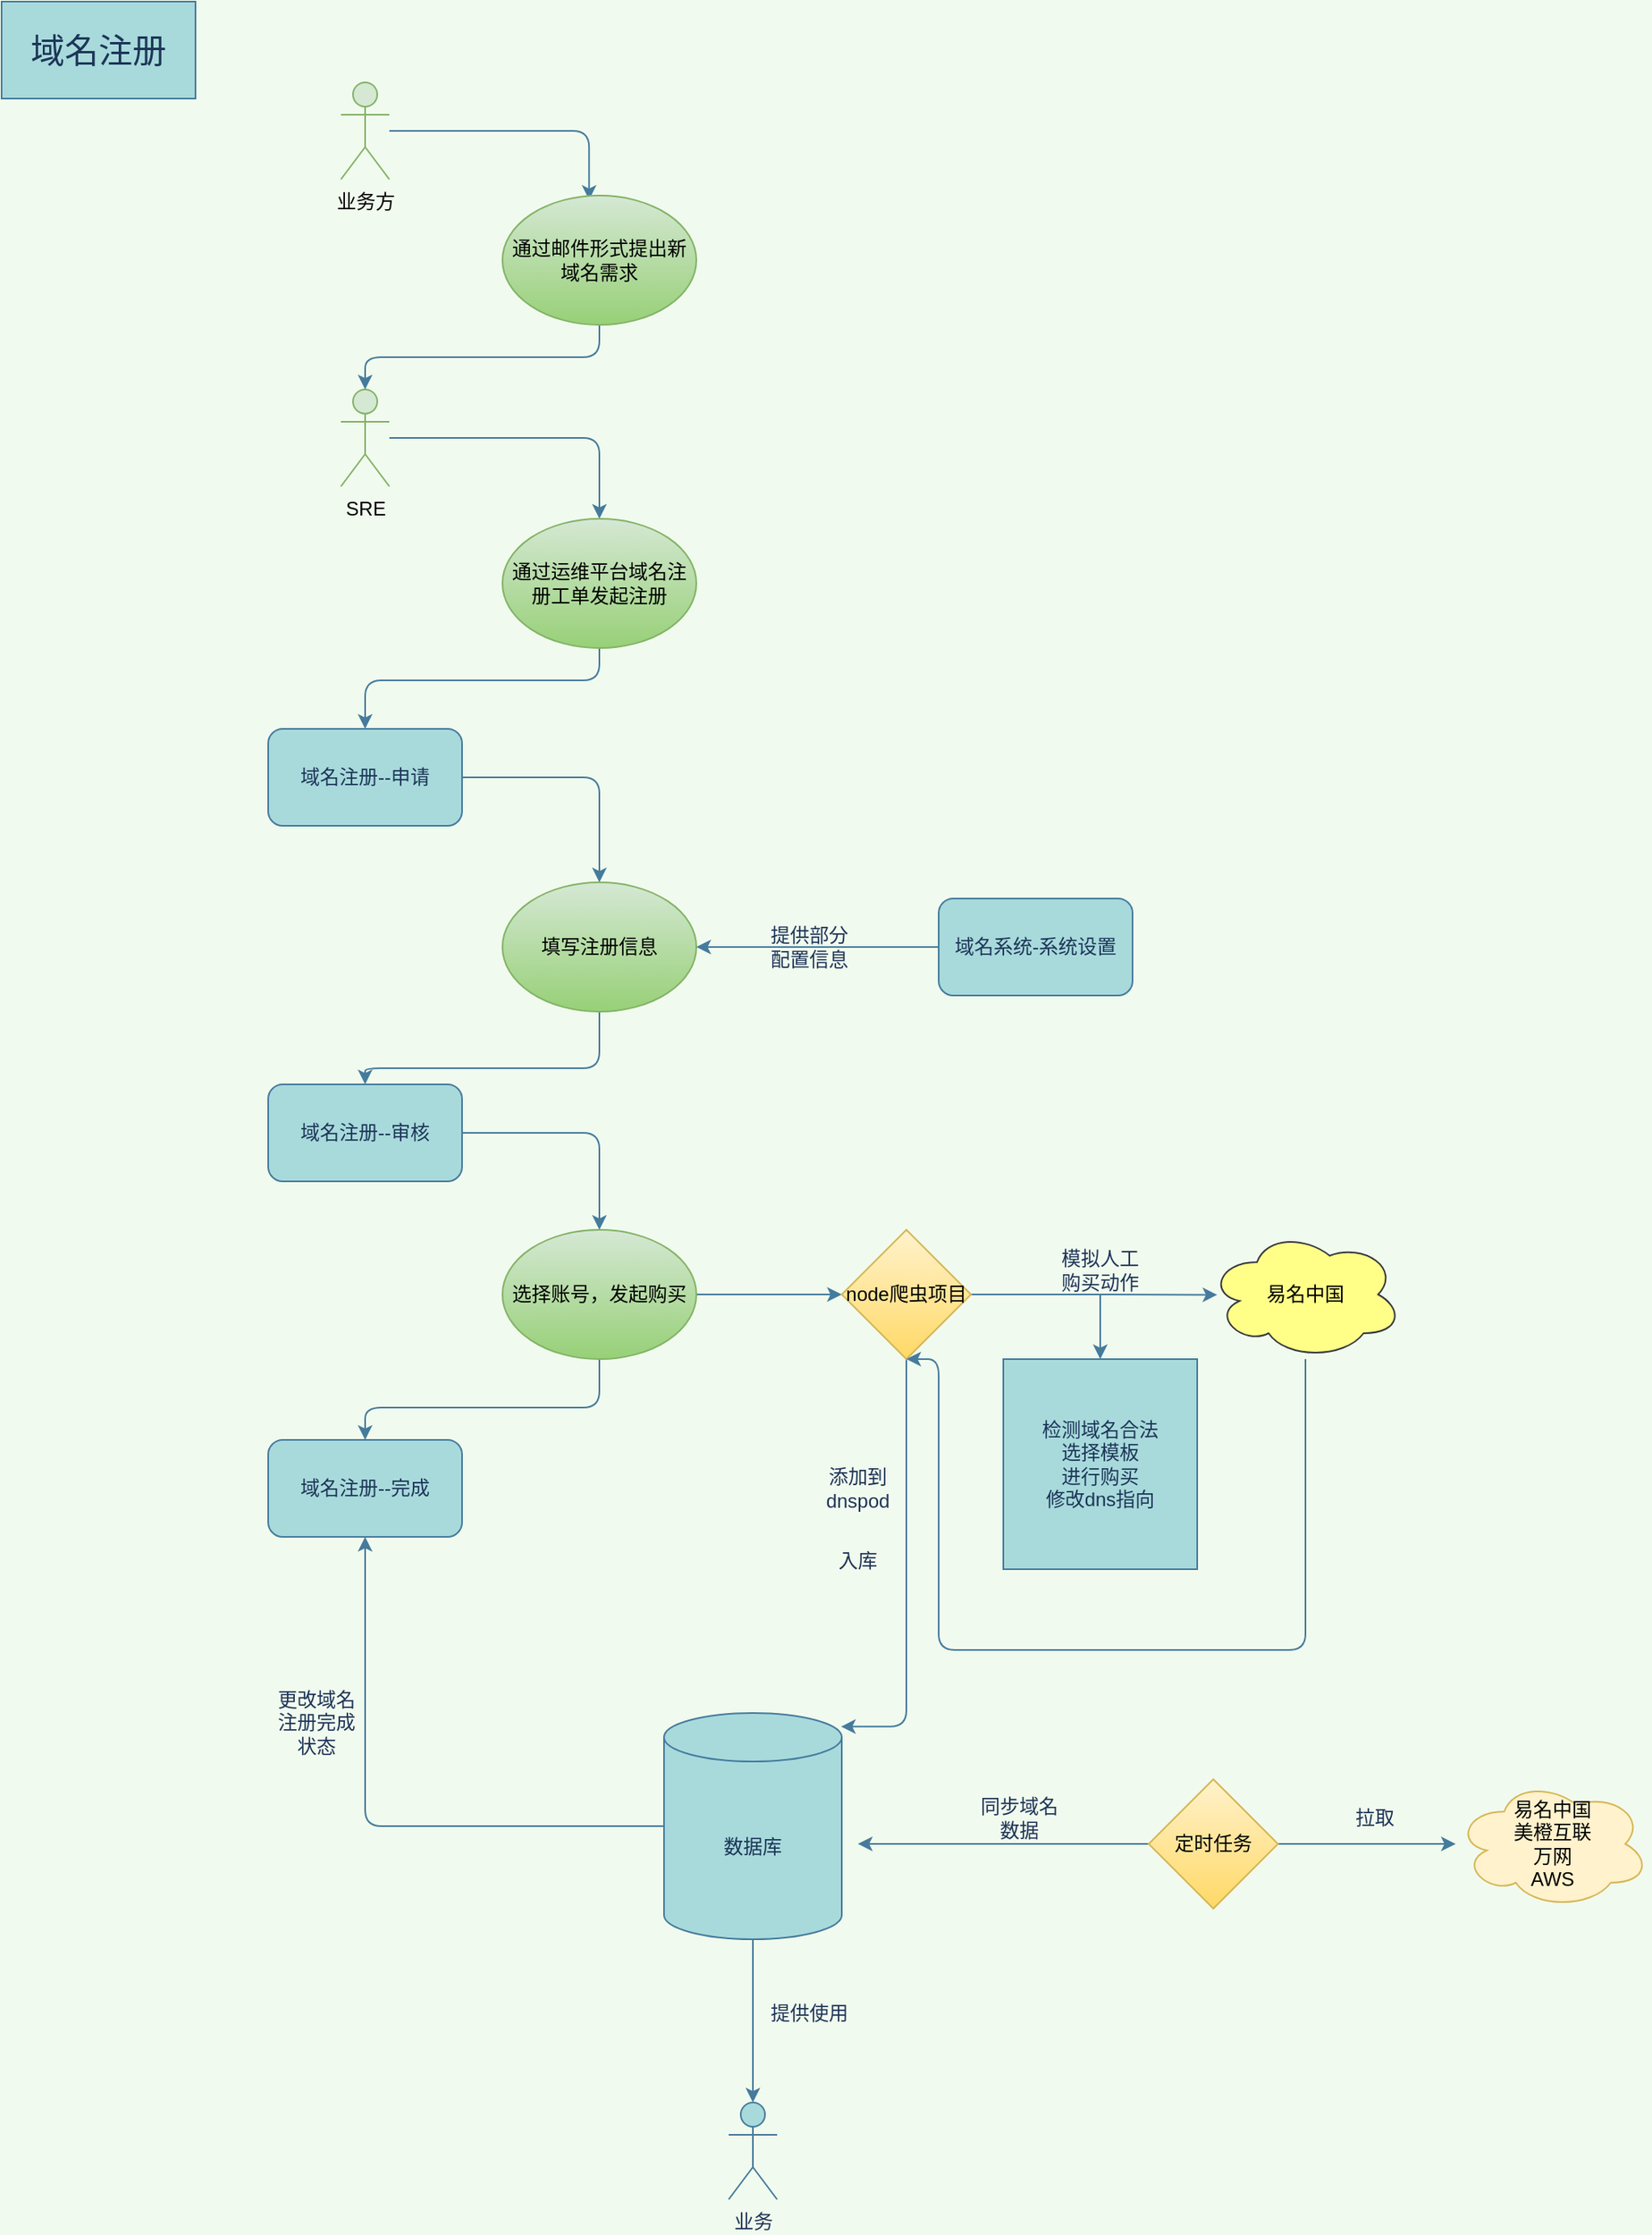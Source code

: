 <mxfile version="15.8.2" type="github">
  <diagram id="C5RBs43oDa-KdzZeNtuy" name="Page-1">
    <mxGraphModel dx="2076" dy="1158" grid="1" gridSize="10" guides="1" tooltips="1" connect="1" arrows="1" fold="1" page="1" pageScale="1" pageWidth="827" pageHeight="1169" background="#F1FAEE" math="0" shadow="0">
      <root>
        <mxCell id="WIyWlLk6GJQsqaUBKTNV-0" />
        <mxCell id="WIyWlLk6GJQsqaUBKTNV-1" parent="WIyWlLk6GJQsqaUBKTNV-0" />
        <mxCell id="JDIJm_OMKIt9SrlVdLeH-0" value="域名注册" style="rounded=0;whiteSpace=wrap;html=1;fillColor=#A8DADC;strokeColor=#457B9D;fontSize=21;fontStyle=0;fontColor=#1D3557;" vertex="1" parent="WIyWlLk6GJQsqaUBKTNV-1">
          <mxGeometry x="80" y="30" width="120" height="60" as="geometry" />
        </mxCell>
        <mxCell id="JDIJm_OMKIt9SrlVdLeH-45" style="edgeStyle=orthogonalEdgeStyle;curved=0;rounded=1;sketch=0;orthogonalLoop=1;jettySize=auto;html=1;entryX=0.447;entryY=0.033;entryDx=0;entryDy=0;entryPerimeter=0;fontColor=#1D3557;strokeColor=#457B9D;fillColor=#A8DADC;" edge="1" parent="WIyWlLk6GJQsqaUBKTNV-1" source="JDIJm_OMKIt9SrlVdLeH-9" target="JDIJm_OMKIt9SrlVdLeH-42">
          <mxGeometry relative="1" as="geometry" />
        </mxCell>
        <mxCell id="JDIJm_OMKIt9SrlVdLeH-9" value="业务方" style="shape=umlActor;verticalLabelPosition=bottom;verticalAlign=top;html=1;outlineConnect=0;rounded=0;sketch=0;strokeColor=#82b366;fillColor=#d5e8d4;" vertex="1" parent="WIyWlLk6GJQsqaUBKTNV-1">
          <mxGeometry x="290" y="80" width="30" height="60" as="geometry" />
        </mxCell>
        <mxCell id="JDIJm_OMKIt9SrlVdLeH-48" style="edgeStyle=orthogonalEdgeStyle;curved=0;rounded=1;sketch=0;orthogonalLoop=1;jettySize=auto;html=1;fontColor=#1D3557;strokeColor=#457B9D;fillColor=#A8DADC;" edge="1" parent="WIyWlLk6GJQsqaUBKTNV-1" source="JDIJm_OMKIt9SrlVdLeH-10" target="JDIJm_OMKIt9SrlVdLeH-47">
          <mxGeometry relative="1" as="geometry" />
        </mxCell>
        <mxCell id="JDIJm_OMKIt9SrlVdLeH-10" value="SRE" style="shape=umlActor;verticalLabelPosition=bottom;verticalAlign=top;html=1;outlineConnect=0;rounded=0;sketch=0;strokeColor=#82b366;fillColor=#d5e8d4;" vertex="1" parent="WIyWlLk6GJQsqaUBKTNV-1">
          <mxGeometry x="290" y="270" width="30" height="60" as="geometry" />
        </mxCell>
        <mxCell id="JDIJm_OMKIt9SrlVdLeH-54" style="edgeStyle=orthogonalEdgeStyle;curved=0;rounded=1;sketch=0;orthogonalLoop=1;jettySize=auto;html=1;fontColor=#1D3557;strokeColor=#457B9D;fillColor=#A8DADC;" edge="1" parent="WIyWlLk6GJQsqaUBKTNV-1" source="JDIJm_OMKIt9SrlVdLeH-14" target="JDIJm_OMKIt9SrlVdLeH-50">
          <mxGeometry relative="1" as="geometry" />
        </mxCell>
        <mxCell id="JDIJm_OMKIt9SrlVdLeH-14" value="域名注册--申请" style="rounded=1;whiteSpace=wrap;html=1;sketch=0;fontColor=#1D3557;strokeColor=#457B9D;fillColor=#A8DADC;" vertex="1" parent="WIyWlLk6GJQsqaUBKTNV-1">
          <mxGeometry x="245" y="480" width="120" height="60" as="geometry" />
        </mxCell>
        <mxCell id="JDIJm_OMKIt9SrlVdLeH-57" style="edgeStyle=orthogonalEdgeStyle;curved=0;rounded=1;sketch=0;orthogonalLoop=1;jettySize=auto;html=1;entryX=0.5;entryY=0;entryDx=0;entryDy=0;fontColor=#1D3557;strokeColor=#457B9D;fillColor=#A8DADC;" edge="1" parent="WIyWlLk6GJQsqaUBKTNV-1" source="JDIJm_OMKIt9SrlVdLeH-22" target="JDIJm_OMKIt9SrlVdLeH-56">
          <mxGeometry relative="1" as="geometry" />
        </mxCell>
        <mxCell id="JDIJm_OMKIt9SrlVdLeH-22" value="域名注册--审核" style="rounded=1;whiteSpace=wrap;html=1;sketch=0;fontColor=#1D3557;strokeColor=#457B9D;fillColor=#A8DADC;" vertex="1" parent="WIyWlLk6GJQsqaUBKTNV-1">
          <mxGeometry x="245" y="700" width="120" height="60" as="geometry" />
        </mxCell>
        <mxCell id="JDIJm_OMKIt9SrlVdLeH-24" value="域名注册--完成" style="rounded=1;whiteSpace=wrap;html=1;sketch=0;fontColor=#1D3557;strokeColor=#457B9D;fillColor=#A8DADC;" vertex="1" parent="WIyWlLk6GJQsqaUBKTNV-1">
          <mxGeometry x="245" y="920" width="120" height="60" as="geometry" />
        </mxCell>
        <mxCell id="JDIJm_OMKIt9SrlVdLeH-46" style="edgeStyle=orthogonalEdgeStyle;curved=0;rounded=1;sketch=0;orthogonalLoop=1;jettySize=auto;html=1;fontColor=#1D3557;strokeColor=#457B9D;fillColor=#A8DADC;" edge="1" parent="WIyWlLk6GJQsqaUBKTNV-1" source="JDIJm_OMKIt9SrlVdLeH-42" target="JDIJm_OMKIt9SrlVdLeH-10">
          <mxGeometry relative="1" as="geometry">
            <Array as="points">
              <mxPoint x="450" y="250" />
              <mxPoint x="305" y="250" />
            </Array>
          </mxGeometry>
        </mxCell>
        <mxCell id="JDIJm_OMKIt9SrlVdLeH-42" value="通过邮件形式提出新域名需求" style="ellipse;whiteSpace=wrap;html=1;rounded=0;sketch=0;strokeColor=#82b366;fillColor=#d5e8d4;gradientColor=#97d077;" vertex="1" parent="WIyWlLk6GJQsqaUBKTNV-1">
          <mxGeometry x="390" y="150" width="120" height="80" as="geometry" />
        </mxCell>
        <mxCell id="JDIJm_OMKIt9SrlVdLeH-49" style="edgeStyle=orthogonalEdgeStyle;curved=0;rounded=1;sketch=0;orthogonalLoop=1;jettySize=auto;html=1;fontColor=#1D3557;strokeColor=#457B9D;fillColor=#A8DADC;" edge="1" parent="WIyWlLk6GJQsqaUBKTNV-1" source="JDIJm_OMKIt9SrlVdLeH-47" target="JDIJm_OMKIt9SrlVdLeH-14">
          <mxGeometry relative="1" as="geometry">
            <Array as="points">
              <mxPoint x="450" y="450" />
              <mxPoint x="305" y="450" />
            </Array>
          </mxGeometry>
        </mxCell>
        <mxCell id="JDIJm_OMKIt9SrlVdLeH-47" value="通过运维平台域名注册工单发起注册" style="ellipse;whiteSpace=wrap;html=1;rounded=0;sketch=0;strokeColor=#82b366;fillColor=#d5e8d4;gradientColor=#97d077;" vertex="1" parent="WIyWlLk6GJQsqaUBKTNV-1">
          <mxGeometry x="390" y="350" width="120" height="80" as="geometry" />
        </mxCell>
        <mxCell id="JDIJm_OMKIt9SrlVdLeH-55" style="edgeStyle=orthogonalEdgeStyle;curved=0;rounded=1;sketch=0;orthogonalLoop=1;jettySize=auto;html=1;fontColor=#1D3557;strokeColor=#457B9D;fillColor=#A8DADC;" edge="1" parent="WIyWlLk6GJQsqaUBKTNV-1" source="JDIJm_OMKIt9SrlVdLeH-50" target="JDIJm_OMKIt9SrlVdLeH-22">
          <mxGeometry relative="1" as="geometry">
            <Array as="points">
              <mxPoint x="450" y="690" />
              <mxPoint x="305" y="690" />
            </Array>
          </mxGeometry>
        </mxCell>
        <mxCell id="JDIJm_OMKIt9SrlVdLeH-50" value="填写注册信息" style="ellipse;whiteSpace=wrap;html=1;rounded=0;sketch=0;strokeColor=#82b366;fillColor=#d5e8d4;gradientColor=#97d077;" vertex="1" parent="WIyWlLk6GJQsqaUBKTNV-1">
          <mxGeometry x="390" y="575" width="120" height="80" as="geometry" />
        </mxCell>
        <mxCell id="JDIJm_OMKIt9SrlVdLeH-52" style="edgeStyle=orthogonalEdgeStyle;curved=0;rounded=1;sketch=0;orthogonalLoop=1;jettySize=auto;html=1;fontColor=#1D3557;strokeColor=#457B9D;fillColor=#A8DADC;" edge="1" parent="WIyWlLk6GJQsqaUBKTNV-1" source="JDIJm_OMKIt9SrlVdLeH-51" target="JDIJm_OMKIt9SrlVdLeH-50">
          <mxGeometry relative="1" as="geometry" />
        </mxCell>
        <mxCell id="JDIJm_OMKIt9SrlVdLeH-51" value="域名系统-系统设置" style="rounded=1;whiteSpace=wrap;html=1;sketch=0;fontColor=#1D3557;strokeColor=#457B9D;fillColor=#A8DADC;" vertex="1" parent="WIyWlLk6GJQsqaUBKTNV-1">
          <mxGeometry x="660" y="585" width="120" height="60" as="geometry" />
        </mxCell>
        <mxCell id="JDIJm_OMKIt9SrlVdLeH-53" value="提供部分配置信息" style="text;html=1;strokeColor=none;fillColor=none;align=center;verticalAlign=middle;whiteSpace=wrap;rounded=0;sketch=0;fontColor=#1D3557;" vertex="1" parent="WIyWlLk6GJQsqaUBKTNV-1">
          <mxGeometry x="550" y="600" width="60" height="30" as="geometry" />
        </mxCell>
        <mxCell id="JDIJm_OMKIt9SrlVdLeH-58" style="edgeStyle=orthogonalEdgeStyle;curved=0;rounded=1;sketch=0;orthogonalLoop=1;jettySize=auto;html=1;entryX=0.5;entryY=0;entryDx=0;entryDy=0;fontColor=#1D3557;strokeColor=#457B9D;fillColor=#A8DADC;" edge="1" parent="WIyWlLk6GJQsqaUBKTNV-1" source="JDIJm_OMKIt9SrlVdLeH-56" target="JDIJm_OMKIt9SrlVdLeH-24">
          <mxGeometry relative="1" as="geometry">
            <Array as="points">
              <mxPoint x="450" y="900" />
              <mxPoint x="305" y="900" />
            </Array>
          </mxGeometry>
        </mxCell>
        <mxCell id="JDIJm_OMKIt9SrlVdLeH-61" value="" style="edgeStyle=orthogonalEdgeStyle;curved=0;rounded=1;sketch=0;orthogonalLoop=1;jettySize=auto;html=1;fontColor=#1D3557;strokeColor=#457B9D;fillColor=#A8DADC;" edge="1" parent="WIyWlLk6GJQsqaUBKTNV-1" source="JDIJm_OMKIt9SrlVdLeH-56" target="JDIJm_OMKIt9SrlVdLeH-59">
          <mxGeometry relative="1" as="geometry" />
        </mxCell>
        <mxCell id="JDIJm_OMKIt9SrlVdLeH-56" value="选择账号，发起购买" style="ellipse;whiteSpace=wrap;html=1;rounded=0;sketch=0;strokeColor=#82b366;fillColor=#d5e8d4;gradientColor=#97d077;" vertex="1" parent="WIyWlLk6GJQsqaUBKTNV-1">
          <mxGeometry x="390" y="790" width="120" height="80" as="geometry" />
        </mxCell>
        <mxCell id="JDIJm_OMKIt9SrlVdLeH-64" style="edgeStyle=orthogonalEdgeStyle;curved=0;rounded=1;sketch=0;orthogonalLoop=1;jettySize=auto;html=1;entryX=0.045;entryY=0.503;entryDx=0;entryDy=0;entryPerimeter=0;fontColor=#1D3557;strokeColor=#457B9D;fillColor=#A8DADC;" edge="1" parent="WIyWlLk6GJQsqaUBKTNV-1" source="JDIJm_OMKIt9SrlVdLeH-59" target="JDIJm_OMKIt9SrlVdLeH-62">
          <mxGeometry relative="1" as="geometry" />
        </mxCell>
        <mxCell id="JDIJm_OMKIt9SrlVdLeH-91" style="edgeStyle=orthogonalEdgeStyle;curved=0;rounded=1;sketch=0;orthogonalLoop=1;jettySize=auto;html=1;entryX=0.996;entryY=0.06;entryDx=0;entryDy=0;entryPerimeter=0;fontColor=#1D3557;strokeColor=#457B9D;fillColor=#A8DADC;" edge="1" parent="WIyWlLk6GJQsqaUBKTNV-1" source="JDIJm_OMKIt9SrlVdLeH-59" target="JDIJm_OMKIt9SrlVdLeH-69">
          <mxGeometry relative="1" as="geometry">
            <Array as="points">
              <mxPoint x="640" y="1097" />
            </Array>
          </mxGeometry>
        </mxCell>
        <mxCell id="JDIJm_OMKIt9SrlVdLeH-59" value="node爬虫项目" style="rhombus;whiteSpace=wrap;html=1;rounded=0;sketch=0;strokeColor=#d6b656;fillColor=#fff2cc;gradientColor=#ffd966;" vertex="1" parent="WIyWlLk6GJQsqaUBKTNV-1">
          <mxGeometry x="600" y="790" width="80" height="80" as="geometry" />
        </mxCell>
        <mxCell id="JDIJm_OMKIt9SrlVdLeH-90" style="edgeStyle=orthogonalEdgeStyle;curved=0;rounded=1;sketch=0;orthogonalLoop=1;jettySize=auto;html=1;entryX=0.5;entryY=1;entryDx=0;entryDy=0;fontColor=#1D3557;strokeColor=#457B9D;fillColor=#A8DADC;" edge="1" parent="WIyWlLk6GJQsqaUBKTNV-1" source="JDIJm_OMKIt9SrlVdLeH-62" target="JDIJm_OMKIt9SrlVdLeH-59">
          <mxGeometry relative="1" as="geometry">
            <Array as="points">
              <mxPoint x="887" y="1050" />
              <mxPoint x="660" y="1050" />
              <mxPoint x="660" y="870" />
            </Array>
          </mxGeometry>
        </mxCell>
        <mxCell id="JDIJm_OMKIt9SrlVdLeH-62" value="易名中国" style="ellipse;shape=cloud;whiteSpace=wrap;html=1;rounded=0;sketch=0;fillColor=#ffff88;strokeColor=#36393d;" vertex="1" parent="WIyWlLk6GJQsqaUBKTNV-1">
          <mxGeometry x="827" y="790" width="120" height="80" as="geometry" />
        </mxCell>
        <mxCell id="JDIJm_OMKIt9SrlVdLeH-68" value="" style="edgeStyle=orthogonalEdgeStyle;curved=0;rounded=1;sketch=0;orthogonalLoop=1;jettySize=auto;html=1;fontColor=#1D3557;strokeColor=#457B9D;fillColor=#A8DADC;" edge="1" parent="WIyWlLk6GJQsqaUBKTNV-1" source="JDIJm_OMKIt9SrlVdLeH-65" target="JDIJm_OMKIt9SrlVdLeH-67">
          <mxGeometry relative="1" as="geometry" />
        </mxCell>
        <mxCell id="JDIJm_OMKIt9SrlVdLeH-65" value="模拟人工购买动作" style="text;html=1;strokeColor=none;fillColor=none;align=center;verticalAlign=middle;whiteSpace=wrap;rounded=0;sketch=0;fontColor=#1D3557;" vertex="1" parent="WIyWlLk6GJQsqaUBKTNV-1">
          <mxGeometry x="730" y="800" width="60" height="30" as="geometry" />
        </mxCell>
        <mxCell id="JDIJm_OMKIt9SrlVdLeH-67" value="检测域名合法&lt;br&gt;选择模板&lt;br&gt;进行购买&lt;br&gt;修改dns指向" style="rounded=0;whiteSpace=wrap;html=1;sketch=0;fontColor=#1D3557;strokeColor=#457B9D;fillColor=#A8DADC;" vertex="1" parent="WIyWlLk6GJQsqaUBKTNV-1">
          <mxGeometry x="700" y="870" width="120" height="130" as="geometry" />
        </mxCell>
        <mxCell id="JDIJm_OMKIt9SrlVdLeH-82" style="edgeStyle=orthogonalEdgeStyle;curved=0;rounded=1;sketch=0;orthogonalLoop=1;jettySize=auto;html=1;entryX=0.5;entryY=1;entryDx=0;entryDy=0;fontColor=#1D3557;strokeColor=#457B9D;fillColor=#A8DADC;" edge="1" parent="WIyWlLk6GJQsqaUBKTNV-1" source="JDIJm_OMKIt9SrlVdLeH-69" target="JDIJm_OMKIt9SrlVdLeH-24">
          <mxGeometry relative="1" as="geometry" />
        </mxCell>
        <mxCell id="JDIJm_OMKIt9SrlVdLeH-89" style="edgeStyle=orthogonalEdgeStyle;curved=0;rounded=1;sketch=0;orthogonalLoop=1;jettySize=auto;html=1;entryX=0.5;entryY=0;entryDx=0;entryDy=0;entryPerimeter=0;fontColor=#1D3557;strokeColor=#457B9D;fillColor=#A8DADC;" edge="1" parent="WIyWlLk6GJQsqaUBKTNV-1" source="JDIJm_OMKIt9SrlVdLeH-69" target="JDIJm_OMKIt9SrlVdLeH-84">
          <mxGeometry relative="1" as="geometry" />
        </mxCell>
        <mxCell id="JDIJm_OMKIt9SrlVdLeH-69" value="数据库" style="shape=cylinder3;whiteSpace=wrap;html=1;boundedLbl=1;backgroundOutline=1;size=15;rounded=0;sketch=0;fontColor=#1D3557;strokeColor=#457B9D;fillColor=#A8DADC;" vertex="1" parent="WIyWlLk6GJQsqaUBKTNV-1">
          <mxGeometry x="490" y="1089" width="110" height="140" as="geometry" />
        </mxCell>
        <mxCell id="JDIJm_OMKIt9SrlVdLeH-83" value="更改域名注册完成状态" style="text;html=1;strokeColor=none;fillColor=none;align=center;verticalAlign=middle;whiteSpace=wrap;rounded=0;sketch=0;fontColor=#1D3557;" vertex="1" parent="WIyWlLk6GJQsqaUBKTNV-1">
          <mxGeometry x="245" y="1080" width="60" height="30" as="geometry" />
        </mxCell>
        <mxCell id="JDIJm_OMKIt9SrlVdLeH-86" value="提供使用" style="text;html=1;strokeColor=none;fillColor=none;align=center;verticalAlign=middle;whiteSpace=wrap;rounded=0;sketch=0;fontColor=#1D3557;" vertex="1" parent="WIyWlLk6GJQsqaUBKTNV-1">
          <mxGeometry x="550" y="1260" width="60" height="30" as="geometry" />
        </mxCell>
        <mxCell id="JDIJm_OMKIt9SrlVdLeH-84" value="业务" style="shape=umlActor;verticalLabelPosition=bottom;verticalAlign=top;html=1;outlineConnect=0;rounded=0;sketch=0;fontColor=#1D3557;strokeColor=#457B9D;fillColor=#A8DADC;" vertex="1" parent="WIyWlLk6GJQsqaUBKTNV-1">
          <mxGeometry x="530" y="1330" width="30" height="60" as="geometry" />
        </mxCell>
        <mxCell id="JDIJm_OMKIt9SrlVdLeH-92" value="添加到dnspod" style="text;html=1;strokeColor=none;fillColor=none;align=center;verticalAlign=middle;whiteSpace=wrap;rounded=0;sketch=0;fontColor=#1D3557;" vertex="1" parent="WIyWlLk6GJQsqaUBKTNV-1">
          <mxGeometry x="580" y="935" width="60" height="30" as="geometry" />
        </mxCell>
        <mxCell id="JDIJm_OMKIt9SrlVdLeH-93" value="入库" style="text;html=1;strokeColor=none;fillColor=none;align=center;verticalAlign=middle;whiteSpace=wrap;rounded=0;sketch=0;fontColor=#1D3557;" vertex="1" parent="WIyWlLk6GJQsqaUBKTNV-1">
          <mxGeometry x="580" y="980" width="60" height="30" as="geometry" />
        </mxCell>
        <mxCell id="JDIJm_OMKIt9SrlVdLeH-95" style="edgeStyle=orthogonalEdgeStyle;curved=0;rounded=1;sketch=0;orthogonalLoop=1;jettySize=auto;html=1;fontColor=#1D3557;strokeColor=#457B9D;fillColor=#A8DADC;" edge="1" parent="WIyWlLk6GJQsqaUBKTNV-1" source="JDIJm_OMKIt9SrlVdLeH-94">
          <mxGeometry relative="1" as="geometry">
            <mxPoint x="610" y="1170" as="targetPoint" />
          </mxGeometry>
        </mxCell>
        <mxCell id="JDIJm_OMKIt9SrlVdLeH-98" style="edgeStyle=orthogonalEdgeStyle;curved=0;rounded=1;sketch=0;orthogonalLoop=1;jettySize=auto;html=1;fontColor=#1D3557;strokeColor=#457B9D;fillColor=#A8DADC;" edge="1" parent="WIyWlLk6GJQsqaUBKTNV-1" source="JDIJm_OMKIt9SrlVdLeH-94" target="JDIJm_OMKIt9SrlVdLeH-97">
          <mxGeometry relative="1" as="geometry" />
        </mxCell>
        <mxCell id="JDIJm_OMKIt9SrlVdLeH-94" value="定时任务" style="rhombus;whiteSpace=wrap;html=1;rounded=0;sketch=0;strokeColor=#d6b656;fillColor=#fff2cc;gradientColor=#ffd966;" vertex="1" parent="WIyWlLk6GJQsqaUBKTNV-1">
          <mxGeometry x="790" y="1130" width="80" height="80" as="geometry" />
        </mxCell>
        <mxCell id="JDIJm_OMKIt9SrlVdLeH-96" value="同步域名数据" style="text;html=1;strokeColor=none;fillColor=none;align=center;verticalAlign=middle;whiteSpace=wrap;rounded=0;sketch=0;fontColor=#1D3557;" vertex="1" parent="WIyWlLk6GJQsqaUBKTNV-1">
          <mxGeometry x="680" y="1139" width="60" height="30" as="geometry" />
        </mxCell>
        <mxCell id="JDIJm_OMKIt9SrlVdLeH-97" value="易名中国&lt;br&gt;美橙互联&lt;br&gt;万网&lt;br&gt;AWS" style="ellipse;shape=cloud;whiteSpace=wrap;html=1;rounded=0;sketch=0;strokeColor=#d6b656;fillColor=#fff2cc;" vertex="1" parent="WIyWlLk6GJQsqaUBKTNV-1">
          <mxGeometry x="980" y="1130" width="120" height="80" as="geometry" />
        </mxCell>
        <mxCell id="JDIJm_OMKIt9SrlVdLeH-99" value="拉取" style="text;html=1;strokeColor=none;fillColor=none;align=center;verticalAlign=middle;whiteSpace=wrap;rounded=0;sketch=0;fontColor=#1D3557;" vertex="1" parent="WIyWlLk6GJQsqaUBKTNV-1">
          <mxGeometry x="900" y="1139" width="60" height="30" as="geometry" />
        </mxCell>
      </root>
    </mxGraphModel>
  </diagram>
</mxfile>
